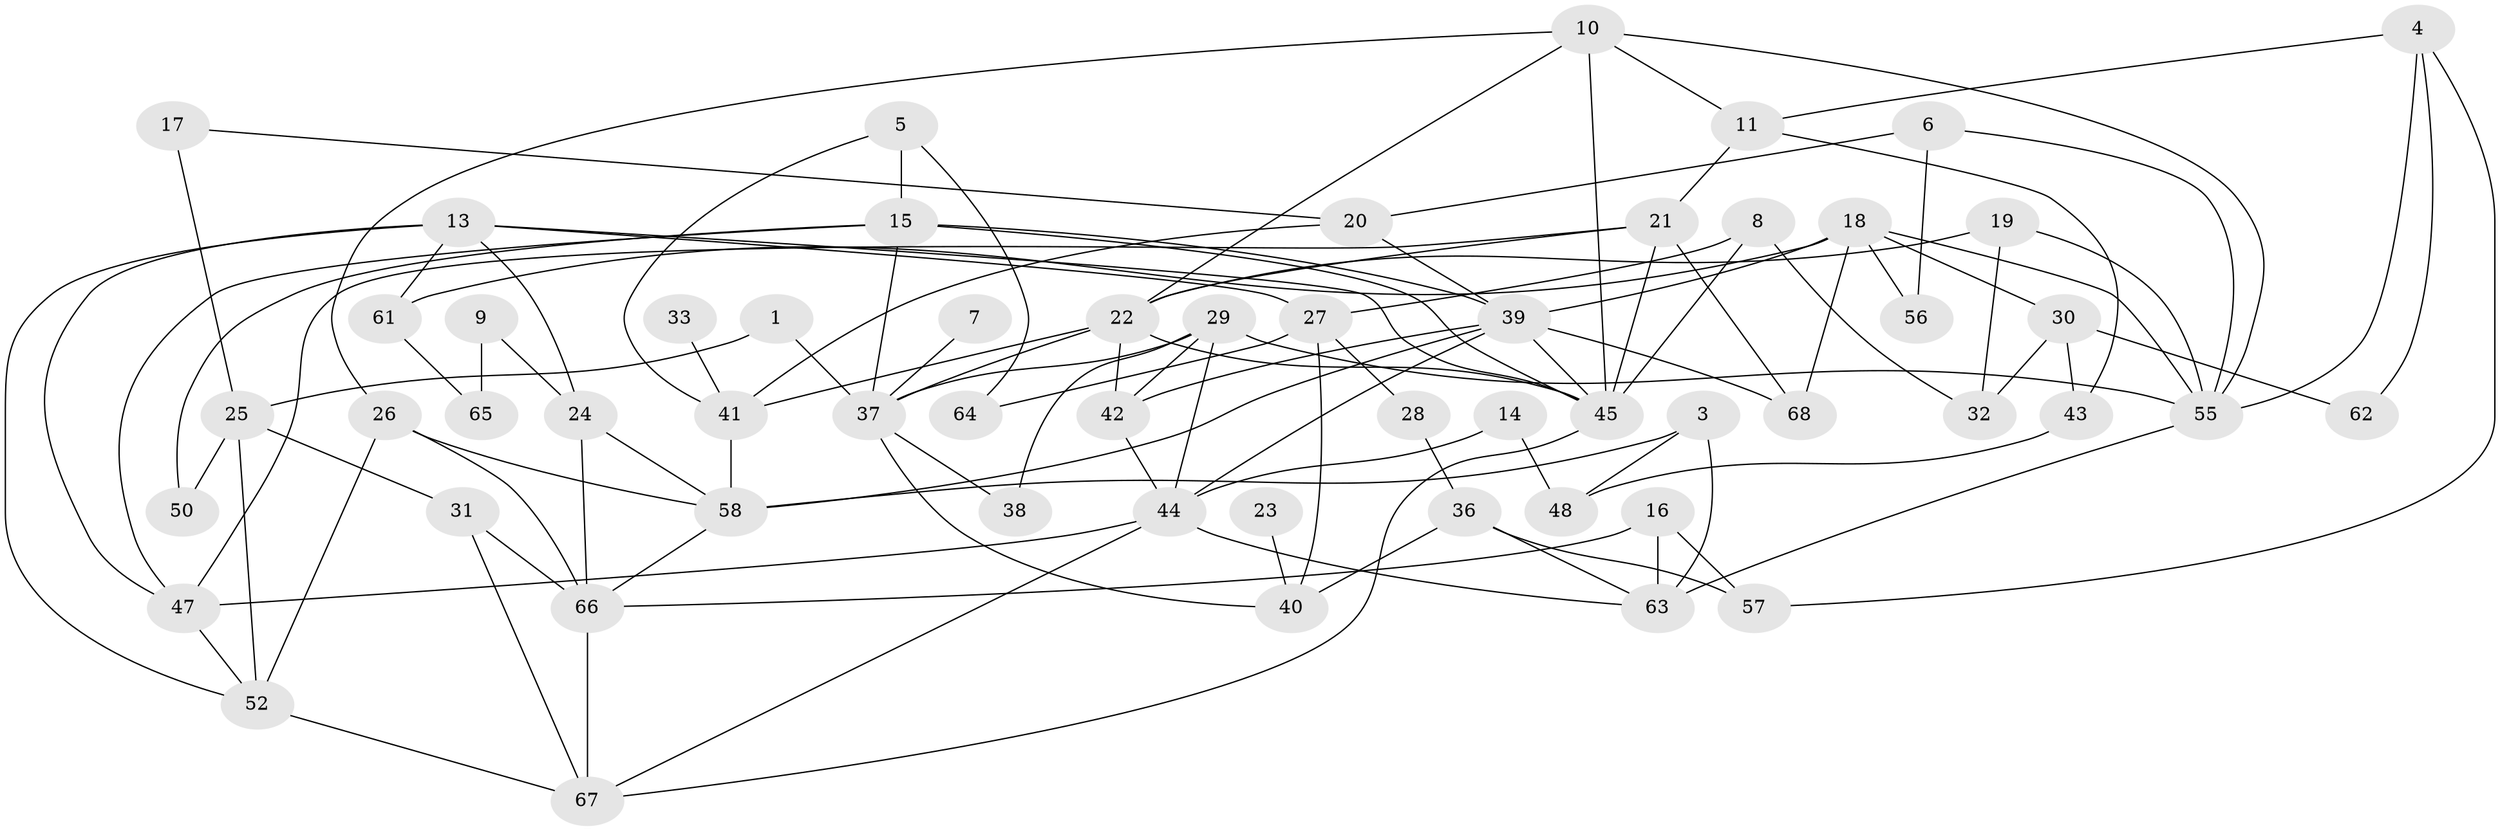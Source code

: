 // original degree distribution, {4: 0.14074074074074075, 1: 0.15555555555555556, 2: 0.2814814814814815, 3: 0.21481481481481482, 0: 0.06666666666666667, 5: 0.07407407407407407, 6: 0.06666666666666667}
// Generated by graph-tools (version 1.1) at 2025/00/03/09/25 03:00:40]
// undirected, 57 vertices, 112 edges
graph export_dot {
graph [start="1"]
  node [color=gray90,style=filled];
  1;
  3;
  4;
  5;
  6;
  7;
  8;
  9;
  10;
  11;
  13;
  14;
  15;
  16;
  17;
  18;
  19;
  20;
  21;
  22;
  23;
  24;
  25;
  26;
  27;
  28;
  29;
  30;
  31;
  32;
  33;
  36;
  37;
  38;
  39;
  40;
  41;
  42;
  43;
  44;
  45;
  47;
  48;
  50;
  52;
  55;
  56;
  57;
  58;
  61;
  62;
  63;
  64;
  65;
  66;
  67;
  68;
  1 -- 25 [weight=1.0];
  1 -- 37 [weight=1.0];
  3 -- 48 [weight=1.0];
  3 -- 58 [weight=1.0];
  3 -- 63 [weight=1.0];
  4 -- 11 [weight=1.0];
  4 -- 55 [weight=1.0];
  4 -- 57 [weight=1.0];
  4 -- 62 [weight=1.0];
  5 -- 15 [weight=1.0];
  5 -- 41 [weight=1.0];
  5 -- 64 [weight=1.0];
  6 -- 20 [weight=1.0];
  6 -- 55 [weight=1.0];
  6 -- 56 [weight=1.0];
  7 -- 37 [weight=1.0];
  8 -- 27 [weight=1.0];
  8 -- 32 [weight=1.0];
  8 -- 45 [weight=1.0];
  9 -- 24 [weight=1.0];
  9 -- 65 [weight=1.0];
  10 -- 11 [weight=1.0];
  10 -- 22 [weight=1.0];
  10 -- 26 [weight=1.0];
  10 -- 45 [weight=1.0];
  10 -- 55 [weight=1.0];
  11 -- 21 [weight=1.0];
  11 -- 43 [weight=1.0];
  13 -- 24 [weight=1.0];
  13 -- 27 [weight=1.0];
  13 -- 45 [weight=1.0];
  13 -- 47 [weight=1.0];
  13 -- 52 [weight=1.0];
  13 -- 61 [weight=1.0];
  14 -- 44 [weight=1.0];
  14 -- 48 [weight=1.0];
  15 -- 37 [weight=1.0];
  15 -- 39 [weight=1.0];
  15 -- 45 [weight=1.0];
  15 -- 47 [weight=1.0];
  15 -- 50 [weight=1.0];
  16 -- 57 [weight=1.0];
  16 -- 63 [weight=1.0];
  16 -- 66 [weight=1.0];
  17 -- 20 [weight=1.0];
  17 -- 25 [weight=1.0];
  18 -- 30 [weight=1.0];
  18 -- 39 [weight=1.0];
  18 -- 55 [weight=1.0];
  18 -- 56 [weight=2.0];
  18 -- 61 [weight=1.0];
  18 -- 68 [weight=1.0];
  19 -- 22 [weight=1.0];
  19 -- 32 [weight=1.0];
  19 -- 55 [weight=1.0];
  20 -- 39 [weight=1.0];
  20 -- 41 [weight=1.0];
  21 -- 22 [weight=1.0];
  21 -- 45 [weight=1.0];
  21 -- 47 [weight=1.0];
  21 -- 68 [weight=1.0];
  22 -- 37 [weight=1.0];
  22 -- 41 [weight=1.0];
  22 -- 42 [weight=1.0];
  22 -- 45 [weight=1.0];
  23 -- 40 [weight=1.0];
  24 -- 58 [weight=1.0];
  24 -- 66 [weight=1.0];
  25 -- 31 [weight=1.0];
  25 -- 50 [weight=1.0];
  25 -- 52 [weight=1.0];
  26 -- 52 [weight=1.0];
  26 -- 58 [weight=1.0];
  26 -- 66 [weight=1.0];
  27 -- 28 [weight=1.0];
  27 -- 40 [weight=1.0];
  27 -- 64 [weight=1.0];
  28 -- 36 [weight=1.0];
  29 -- 37 [weight=1.0];
  29 -- 38 [weight=1.0];
  29 -- 42 [weight=1.0];
  29 -- 44 [weight=1.0];
  29 -- 55 [weight=1.0];
  30 -- 32 [weight=1.0];
  30 -- 43 [weight=1.0];
  30 -- 62 [weight=1.0];
  31 -- 66 [weight=1.0];
  31 -- 67 [weight=1.0];
  33 -- 41 [weight=1.0];
  36 -- 40 [weight=1.0];
  36 -- 57 [weight=1.0];
  36 -- 63 [weight=1.0];
  37 -- 38 [weight=1.0];
  37 -- 40 [weight=1.0];
  39 -- 42 [weight=1.0];
  39 -- 44 [weight=1.0];
  39 -- 45 [weight=1.0];
  39 -- 58 [weight=2.0];
  39 -- 68 [weight=1.0];
  41 -- 58 [weight=1.0];
  42 -- 44 [weight=1.0];
  43 -- 48 [weight=1.0];
  44 -- 47 [weight=1.0];
  44 -- 63 [weight=1.0];
  44 -- 67 [weight=1.0];
  45 -- 67 [weight=1.0];
  47 -- 52 [weight=1.0];
  52 -- 67 [weight=1.0];
  55 -- 63 [weight=2.0];
  58 -- 66 [weight=1.0];
  61 -- 65 [weight=1.0];
  66 -- 67 [weight=1.0];
}
